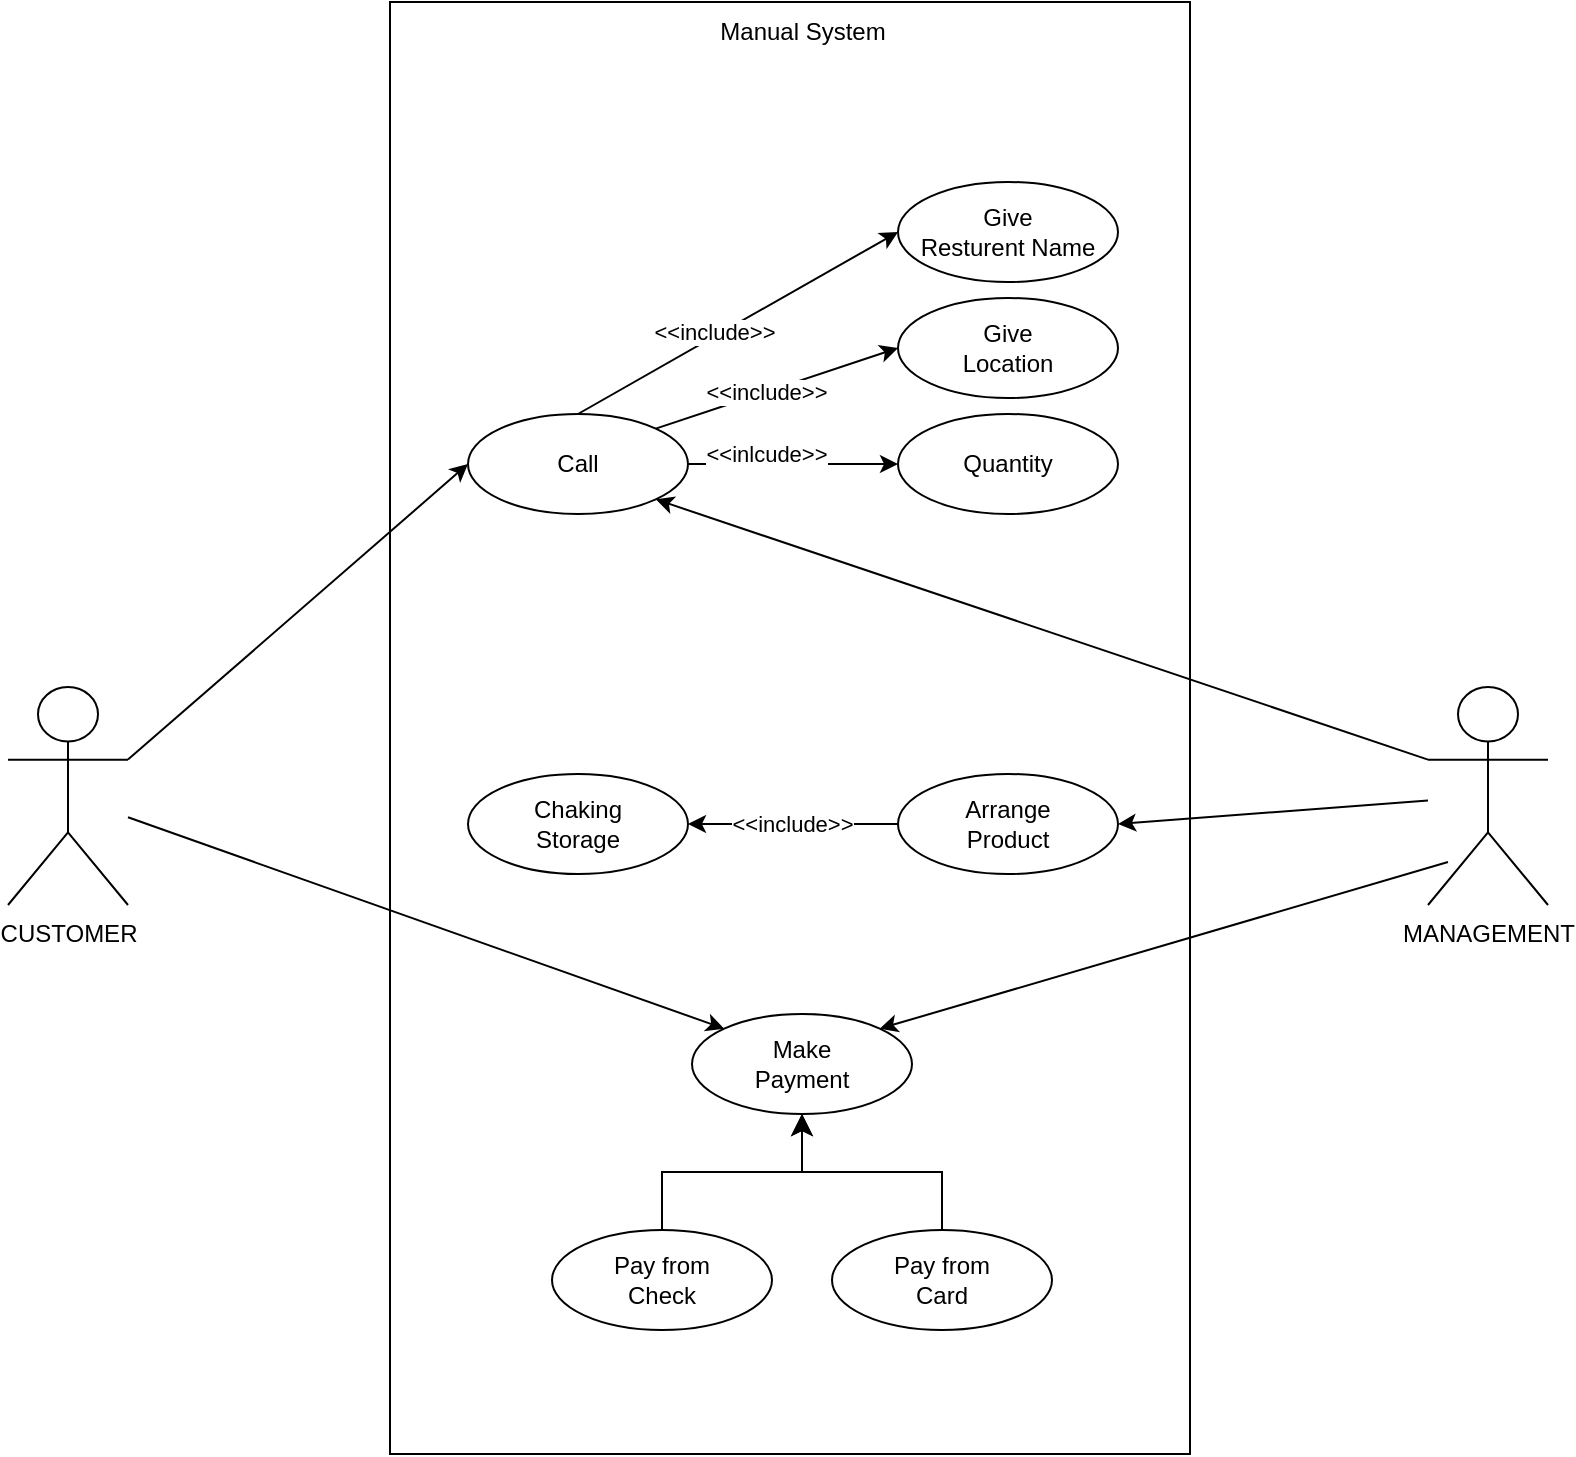 <mxfile>
    <diagram id="vSFggznAbJeWguTk73ND" name="Page-1">
        <mxGraphModel dx="1923" dy="1109" grid="1" gridSize="10" guides="1" tooltips="1" connect="1" arrows="1" fold="1" page="1" pageScale="1" pageWidth="850" pageHeight="1100" math="0" shadow="0">
            <root>
                <mxCell id="0"/>
                <mxCell id="1" parent="0"/>
                <mxCell id="139" value="" style="rounded=0;whiteSpace=wrap;html=1;" vertex="1" parent="1">
                    <mxGeometry x="-619" y="187" width="400" height="726" as="geometry"/>
                </mxCell>
                <mxCell id="158" style="edgeStyle=none;html=1;exitX=0.5;exitY=0;exitDx=0;exitDy=0;entryX=0;entryY=0.5;entryDx=0;entryDy=0;" edge="1" parent="1" source="140" target="141">
                    <mxGeometry relative="1" as="geometry"/>
                </mxCell>
                <mxCell id="161" value="&amp;lt;&amp;lt;include&amp;gt;&amp;gt;" style="edgeLabel;html=1;align=center;verticalAlign=middle;resizable=0;points=[];" vertex="1" connectable="0" parent="158">
                    <mxGeometry x="-0.14" y="2" relative="1" as="geometry">
                        <mxPoint as="offset"/>
                    </mxGeometry>
                </mxCell>
                <mxCell id="140" value="Call" style="ellipse;whiteSpace=wrap;html=1;" vertex="1" parent="1">
                    <mxGeometry x="-580" y="393" width="110" height="50" as="geometry"/>
                </mxCell>
                <mxCell id="141" value="Give &lt;br&gt;Resturent Name" style="ellipse;whiteSpace=wrap;html=1;" vertex="1" parent="1">
                    <mxGeometry x="-365" y="277" width="110" height="50" as="geometry"/>
                </mxCell>
                <mxCell id="142" value="Give &lt;br&gt;Location" style="ellipse;whiteSpace=wrap;html=1;" vertex="1" parent="1">
                    <mxGeometry x="-365" y="335" width="110" height="50" as="geometry"/>
                </mxCell>
                <mxCell id="165" style="edgeStyle=none;html=1;exitX=1;exitY=0.5;exitDx=0;exitDy=0;entryX=0;entryY=0.5;entryDx=0;entryDy=0;" edge="1" parent="1" source="140" target="144">
                    <mxGeometry relative="1" as="geometry"/>
                </mxCell>
                <mxCell id="166" value="&amp;lt;&amp;lt;inlcude&amp;gt;&amp;gt;" style="edgeLabel;html=1;align=center;verticalAlign=middle;resizable=0;points=[];" vertex="1" connectable="0" parent="165">
                    <mxGeometry x="-0.259" relative="1" as="geometry">
                        <mxPoint y="-5" as="offset"/>
                    </mxGeometry>
                </mxCell>
                <mxCell id="144" value="Quantity" style="ellipse;whiteSpace=wrap;html=1;" vertex="1" parent="1">
                    <mxGeometry x="-365" y="393" width="110" height="50" as="geometry"/>
                </mxCell>
                <mxCell id="163" style="edgeStyle=none;html=1;exitX=0;exitY=0.5;exitDx=0;exitDy=0;entryX=1;entryY=0.5;entryDx=0;entryDy=0;" edge="1" parent="1" source="145" target="146">
                    <mxGeometry relative="1" as="geometry"/>
                </mxCell>
                <mxCell id="164" value="&amp;lt;&amp;lt;include&amp;gt;&amp;gt;" style="edgeLabel;html=1;align=center;verticalAlign=middle;resizable=0;points=[];" vertex="1" connectable="0" parent="163">
                    <mxGeometry x="-0.092" y="1" relative="1" as="geometry">
                        <mxPoint x="-6" y="-1" as="offset"/>
                    </mxGeometry>
                </mxCell>
                <mxCell id="145" value="Arrange&lt;br&gt;Product" style="ellipse;whiteSpace=wrap;html=1;" vertex="1" parent="1">
                    <mxGeometry x="-365" y="573" width="110" height="50" as="geometry"/>
                </mxCell>
                <mxCell id="146" value="Chaking&lt;br&gt;Storage" style="ellipse;whiteSpace=wrap;html=1;" vertex="1" parent="1">
                    <mxGeometry x="-580" y="573" width="110" height="50" as="geometry"/>
                </mxCell>
                <mxCell id="147" value="Make&lt;br&gt;Payment&lt;span style=&quot;color: rgba(0, 0, 0, 0); font-family: monospace; font-size: 0px; text-align: start;&quot;&gt;%3CmxGraphModel%3E%3Croot%3E%3CmxCell%20id%3D%220%22%2F%3E%3CmxCell%20id%3D%221%22%20parent%3D%220%22%2F%3E%3CmxCell%20id%3D%222%22%20value%3D%22Arrange%26lt%3Bbr%26gt%3BProduct%22%20style%3D%22ellipse%3BwhiteSpace%3Dwrap%3Bhtml%3D1%3B%22%20vertex%3D%221%22%20parent%3D%221%22%3E%3CmxGeometry%20x%3D%22-400%22%20y%3D%22550%22%20width%3D%22110%22%20height%3D%2250%22%20as%3D%22geometry%22%2F%3E%3C%2FmxCell%3E%3C%2Froot%3E%3C%2FmxGraphModel%3E&lt;/span&gt;" style="ellipse;whiteSpace=wrap;html=1;" vertex="1" parent="1">
                    <mxGeometry x="-468" y="693" width="110" height="50" as="geometry"/>
                </mxCell>
                <mxCell id="148" value="Pay from&lt;br&gt;Check" style="ellipse;whiteSpace=wrap;html=1;" vertex="1" parent="1">
                    <mxGeometry x="-538" y="801" width="110" height="50" as="geometry"/>
                </mxCell>
                <mxCell id="149" value="Pay from&lt;br&gt;Card" style="ellipse;whiteSpace=wrap;html=1;" vertex="1" parent="1">
                    <mxGeometry x="-398" y="801" width="110" height="50" as="geometry"/>
                </mxCell>
                <mxCell id="150" value="" style="edgeStyle=elbowEdgeStyle;elbow=vertical;endArrow=classic;html=1;curved=0;rounded=0;endSize=8;startSize=8;exitX=0.5;exitY=0;exitDx=0;exitDy=0;entryX=0.5;entryY=1;entryDx=0;entryDy=0;" edge="1" parent="1" source="148" target="147">
                    <mxGeometry width="50" height="50" relative="1" as="geometry">
                        <mxPoint x="-538" y="758" as="sourcePoint"/>
                        <mxPoint x="-488" y="708" as="targetPoint"/>
                    </mxGeometry>
                </mxCell>
                <mxCell id="151" value="" style="edgeStyle=elbowEdgeStyle;elbow=vertical;endArrow=classic;html=1;curved=0;rounded=0;endSize=8;startSize=8;exitX=0.5;exitY=0;exitDx=0;exitDy=0;entryX=0.5;entryY=1;entryDx=0;entryDy=0;" edge="1" parent="1" source="149" target="147">
                    <mxGeometry width="50" height="50" relative="1" as="geometry">
                        <mxPoint x="-358" y="733" as="sourcePoint"/>
                        <mxPoint x="-308" y="683" as="targetPoint"/>
                    </mxGeometry>
                </mxCell>
                <mxCell id="155" style="edgeStyle=none;html=1;exitX=1;exitY=0.333;exitDx=0;exitDy=0;exitPerimeter=0;entryX=0;entryY=0.5;entryDx=0;entryDy=0;" edge="1" parent="1" source="152" target="140">
                    <mxGeometry relative="1" as="geometry"/>
                </mxCell>
                <mxCell id="152" value="CUSTOMER" style="shape=umlActor;verticalLabelPosition=bottom;verticalAlign=top;html=1;outlineConnect=0;" vertex="1" parent="1">
                    <mxGeometry x="-810" y="529.5" width="60" height="109" as="geometry"/>
                </mxCell>
                <mxCell id="167" style="edgeStyle=none;html=1;exitX=0;exitY=0.333;exitDx=0;exitDy=0;exitPerimeter=0;entryX=1;entryY=1;entryDx=0;entryDy=0;" edge="1" parent="1" source="154" target="140">
                    <mxGeometry relative="1" as="geometry">
                        <mxPoint x="-470" y="527" as="targetPoint"/>
                    </mxGeometry>
                </mxCell>
                <mxCell id="154" value="MANAGEMENT" style="shape=umlActor;verticalLabelPosition=bottom;verticalAlign=top;html=1;outlineConnect=0;" vertex="1" parent="1">
                    <mxGeometry x="-100" y="529.5" width="60" height="109" as="geometry"/>
                </mxCell>
                <mxCell id="157" value="" style="endArrow=classic;html=1;entryX=0;entryY=0;entryDx=0;entryDy=0;" edge="1" parent="1" source="152" target="147">
                    <mxGeometry width="50" height="50" relative="1" as="geometry">
                        <mxPoint x="-720" y="622.5" as="sourcePoint"/>
                        <mxPoint x="-670" y="572.5" as="targetPoint"/>
                    </mxGeometry>
                </mxCell>
                <mxCell id="159" value="" style="endArrow=classic;html=1;exitX=1;exitY=0;exitDx=0;exitDy=0;entryX=0;entryY=0.5;entryDx=0;entryDy=0;" edge="1" parent="1" source="140" target="142">
                    <mxGeometry width="50" height="50" relative="1" as="geometry">
                        <mxPoint x="-460" y="417" as="sourcePoint"/>
                        <mxPoint x="-410" y="367" as="targetPoint"/>
                    </mxGeometry>
                </mxCell>
                <mxCell id="162" value="&amp;lt;&amp;lt;include&amp;gt;&amp;gt;" style="edgeLabel;html=1;align=center;verticalAlign=middle;resizable=0;points=[];" vertex="1" connectable="0" parent="159">
                    <mxGeometry x="-0.102" relative="1" as="geometry">
                        <mxPoint as="offset"/>
                    </mxGeometry>
                </mxCell>
                <mxCell id="168" value="" style="endArrow=classic;html=1;entryX=1;entryY=0.5;entryDx=0;entryDy=0;" edge="1" parent="1" source="154" target="145">
                    <mxGeometry width="50" height="50" relative="1" as="geometry">
                        <mxPoint x="-400" y="627" as="sourcePoint"/>
                        <mxPoint x="-350" y="577" as="targetPoint"/>
                    </mxGeometry>
                </mxCell>
                <mxCell id="169" value="" style="endArrow=classic;html=1;entryX=1;entryY=0;entryDx=0;entryDy=0;" edge="1" parent="1" target="147">
                    <mxGeometry width="50" height="50" relative="1" as="geometry">
                        <mxPoint x="-90" y="617" as="sourcePoint"/>
                        <mxPoint x="-250" y="577" as="targetPoint"/>
                    </mxGeometry>
                </mxCell>
                <mxCell id="170" value="Manual System" style="text;html=1;align=center;verticalAlign=middle;resizable=0;points=[];autosize=1;strokeColor=none;fillColor=none;" vertex="1" parent="1">
                    <mxGeometry x="-468" y="187" width="110" height="30" as="geometry"/>
                </mxCell>
            </root>
        </mxGraphModel>
    </diagram>
</mxfile>
